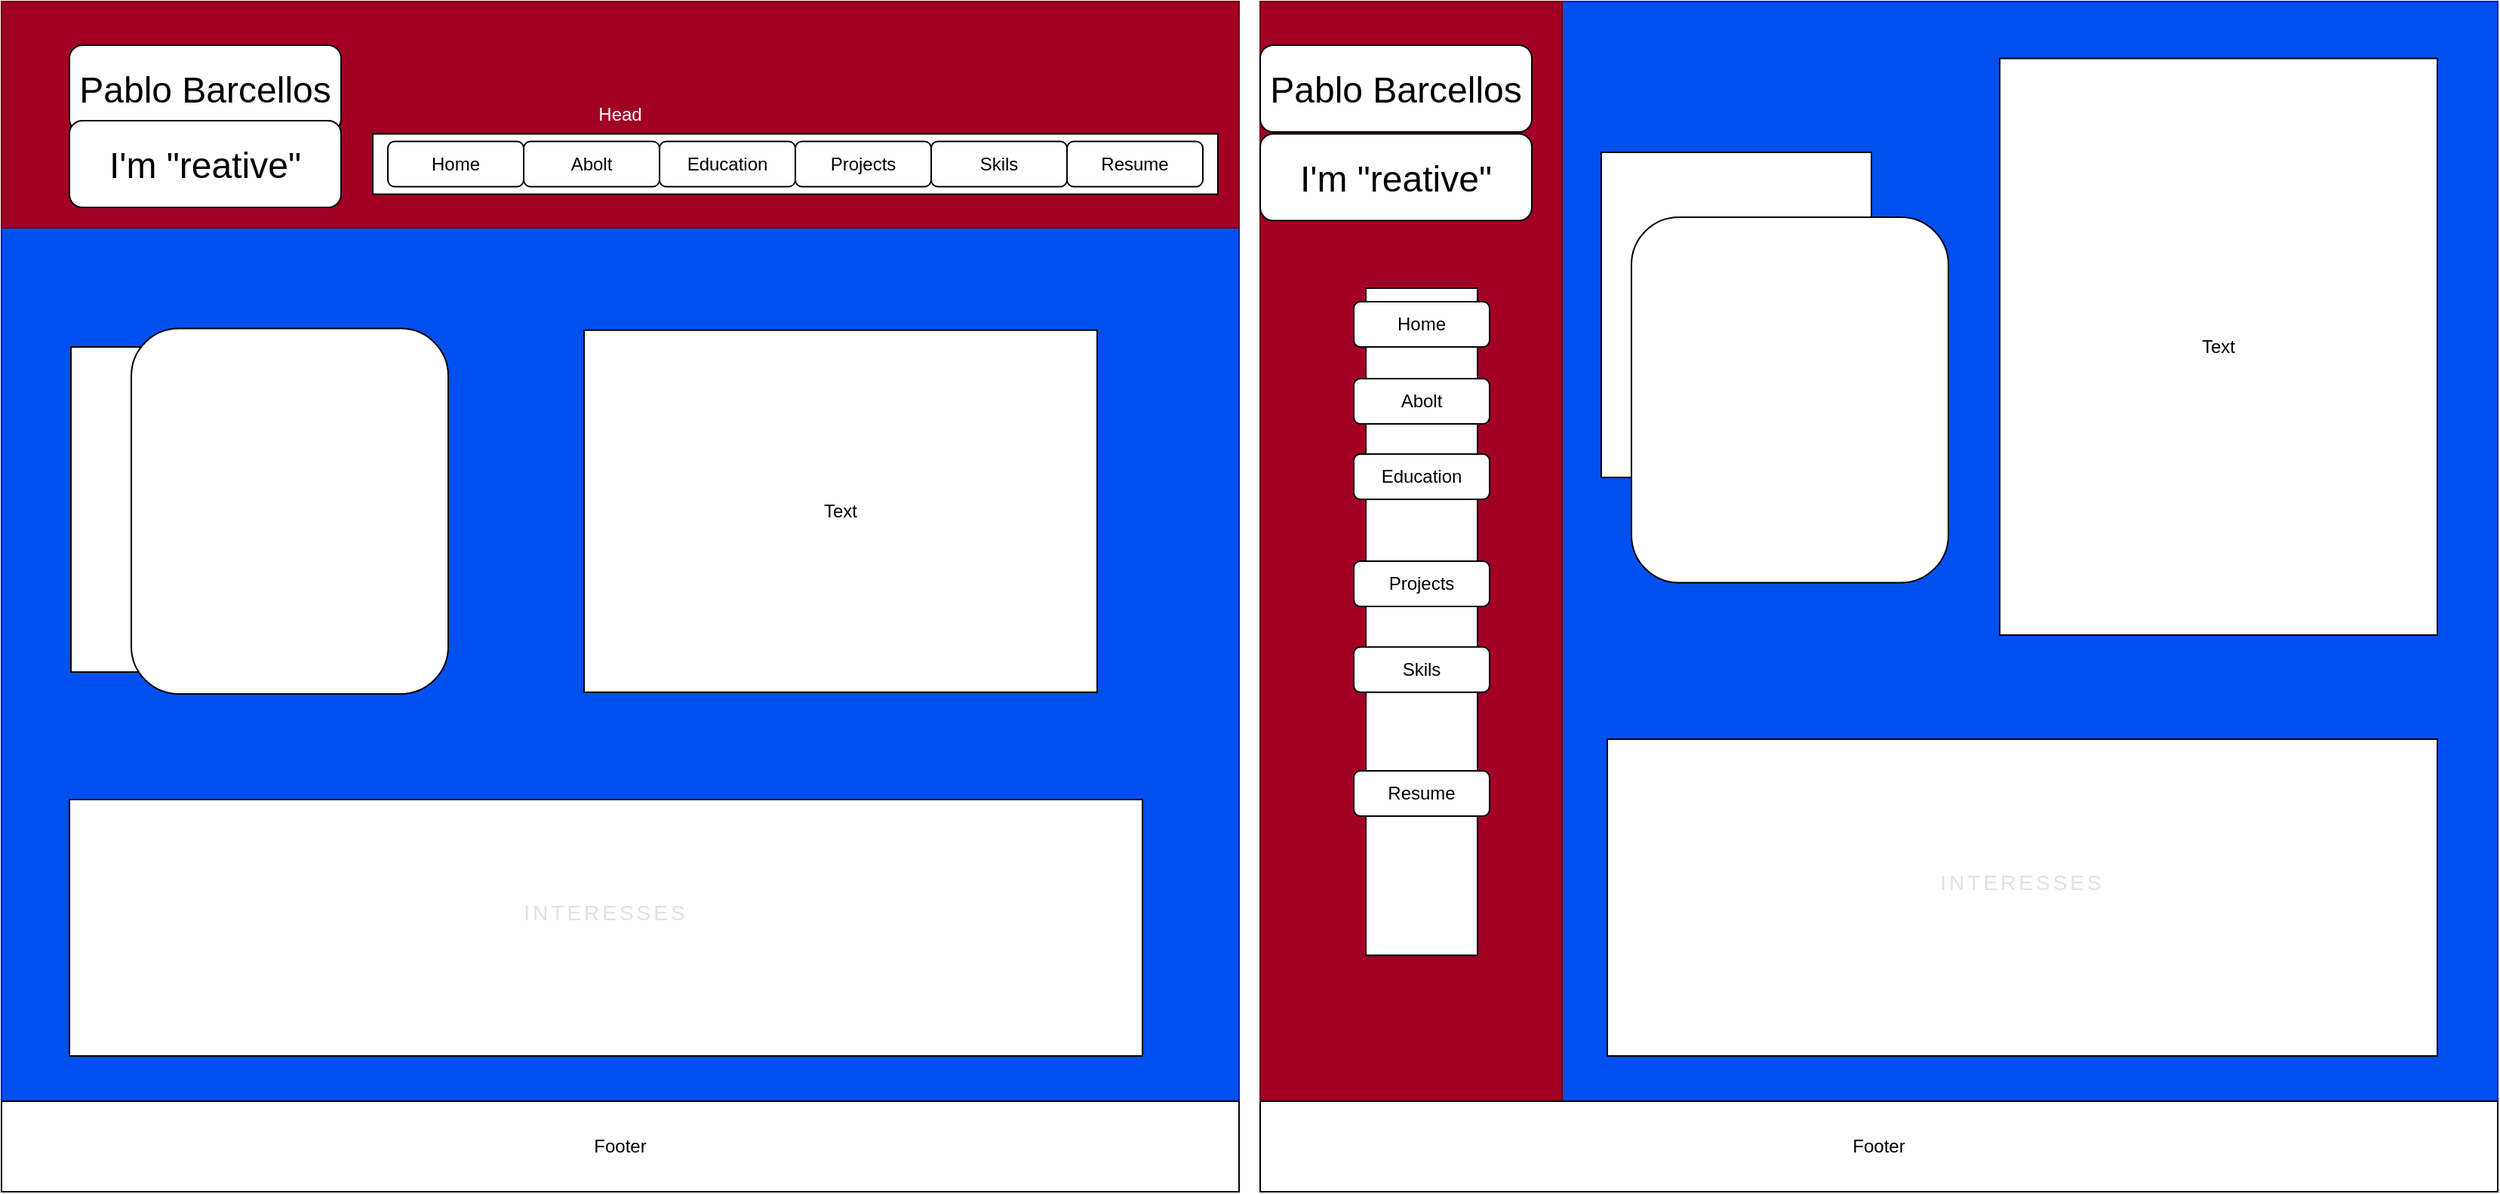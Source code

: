 <mxfile>
    <diagram name="Página-1" id="O321bfyyZBPheD9Pxt3D">
        <mxGraphModel dx="1883" dy="2722" grid="1" gridSize="10" guides="1" tooltips="1" connect="1" arrows="1" fold="1" page="1" pageScale="1" pageWidth="827" pageHeight="1169" math="0" shadow="0">
            <root>
                <mxCell id="0"/>
                <mxCell id="1" parent="0"/>
                <mxCell id="2D3jCIZ7aBYVxYr3jZvB-2" value="Body" style="rounded=0;whiteSpace=wrap;html=1;fillColor=#0050ef;fontColor=#ffffff;strokeColor=#001DBC;" parent="1" vertex="1">
                    <mxGeometry y="-970" width="820" height="729" as="geometry"/>
                </mxCell>
                <mxCell id="2D3jCIZ7aBYVxYr3jZvB-3" value="Head" style="rounded=0;whiteSpace=wrap;html=1;fillColor=#a20025;fontColor=#ffffff;strokeColor=#6F0000;" parent="1" vertex="1">
                    <mxGeometry y="-970" width="820" height="150" as="geometry"/>
                </mxCell>
                <mxCell id="2D3jCIZ7aBYVxYr3jZvB-5" value="Footer" style="rounded=0;whiteSpace=wrap;html=1;" parent="1" vertex="1">
                    <mxGeometry y="-241" width="820" height="60" as="geometry"/>
                </mxCell>
                <mxCell id="3" value="" style="rounded=0;whiteSpace=wrap;html=1;" parent="1" vertex="1">
                    <mxGeometry x="246" y="-882.25" width="560" height="40" as="geometry"/>
                </mxCell>
                <mxCell id="4" value="Home" style="rounded=1;whiteSpace=wrap;html=1;" parent="1" vertex="1">
                    <mxGeometry x="256" y="-877.25" width="90" height="30" as="geometry"/>
                </mxCell>
                <mxCell id="6" value="Abolt" style="rounded=1;whiteSpace=wrap;html=1;" parent="1" vertex="1">
                    <mxGeometry x="346" y="-877.25" width="90" height="30" as="geometry"/>
                </mxCell>
                <mxCell id="7" value="Education" style="rounded=1;whiteSpace=wrap;html=1;" parent="1" vertex="1">
                    <mxGeometry x="436" y="-877.25" width="90" height="30" as="geometry"/>
                </mxCell>
                <mxCell id="8" value="Projects" style="rounded=1;whiteSpace=wrap;html=1;" parent="1" vertex="1">
                    <mxGeometry x="526" y="-877.25" width="90" height="30" as="geometry"/>
                </mxCell>
                <mxCell id="9" value="Skils" style="rounded=1;whiteSpace=wrap;html=1;" parent="1" vertex="1">
                    <mxGeometry x="616" y="-877.25" width="90" height="30" as="geometry"/>
                </mxCell>
                <mxCell id="10" value="Resume" style="rounded=1;whiteSpace=wrap;html=1;" parent="1" vertex="1">
                    <mxGeometry x="706" y="-877.25" width="90" height="30" as="geometry"/>
                </mxCell>
                <mxCell id="11" value="&lt;p style=&quot;line-height: 100%; font-size: 24px;&quot;&gt;Pablo Barcellos&lt;/p&gt;" style="rounded=1;whiteSpace=wrap;html=1;" parent="1" vertex="1">
                    <mxGeometry x="45" y="-941" width="180" height="57.5" as="geometry"/>
                </mxCell>
                <mxCell id="13" value="&lt;p style=&quot;line-height: 100%; font-size: 24px;&quot;&gt;I'm &quot;reative&quot;&lt;/p&gt;" style="rounded=1;whiteSpace=wrap;html=1;" parent="1" vertex="1">
                    <mxGeometry x="45" y="-891" width="180" height="57.5" as="geometry"/>
                </mxCell>
                <mxCell id="14" value="Img" style="rounded=0;whiteSpace=wrap;html=1;" parent="1" vertex="1">
                    <mxGeometry x="46" y="-741" width="179" height="215.5" as="geometry"/>
                </mxCell>
                <mxCell id="16" value="Text" style="rounded=0;whiteSpace=wrap;html=1;" parent="1" vertex="1">
                    <mxGeometry x="386" y="-752.12" width="340" height="240" as="geometry"/>
                </mxCell>
                <mxCell id="17" value="&lt;h2 style=&quot;box-sizing: border-box; margin: 0px 0px 20px; font-weight: 500; line-height: 1px; font-size: 14px; font-family: Poppins, sans-serif; padding: 0px; letter-spacing: 2px; text-transform: uppercase; color: rgb(222, 226, 230); text-align: left;&quot;&gt;INTEREsses&lt;/h2&gt;" style="rounded=0;whiteSpace=wrap;html=1;" parent="1" vertex="1">
                    <mxGeometry x="45" y="-441" width="711" height="170" as="geometry"/>
                </mxCell>
                <mxCell id="18" value="" style="rounded=1;whiteSpace=wrap;html=1;" parent="1" vertex="1">
                    <mxGeometry x="86" y="-753.24" width="210" height="242.25" as="geometry"/>
                </mxCell>
                <mxCell id="19" value="Body" style="rounded=0;whiteSpace=wrap;html=1;fillColor=#0050ef;fontColor=#ffffff;strokeColor=#001DBC;" vertex="1" parent="1">
                    <mxGeometry x="834" y="-970" width="820" height="729" as="geometry"/>
                </mxCell>
                <mxCell id="20" value="Head" style="rounded=0;whiteSpace=wrap;html=1;fillColor=#a20025;fontColor=#ffffff;strokeColor=#6F0000;" vertex="1" parent="1">
                    <mxGeometry x="834" y="-970" width="200" height="730" as="geometry"/>
                </mxCell>
                <mxCell id="21" value="Footer" style="rounded=0;whiteSpace=wrap;html=1;" vertex="1" parent="1">
                    <mxGeometry x="834" y="-241" width="820" height="60" as="geometry"/>
                </mxCell>
                <mxCell id="22" value="" style="rounded=0;whiteSpace=wrap;html=1;" vertex="1" parent="1">
                    <mxGeometry x="904" y="-780" width="74" height="442.25" as="geometry"/>
                </mxCell>
                <mxCell id="23" value="Home" style="rounded=1;whiteSpace=wrap;html=1;" vertex="1" parent="1">
                    <mxGeometry x="896" y="-771" width="90" height="30" as="geometry"/>
                </mxCell>
                <mxCell id="24" value="Abolt" style="rounded=1;whiteSpace=wrap;html=1;" vertex="1" parent="1">
                    <mxGeometry x="896" y="-720" width="90" height="30" as="geometry"/>
                </mxCell>
                <mxCell id="25" value="Education" style="rounded=1;whiteSpace=wrap;html=1;" vertex="1" parent="1">
                    <mxGeometry x="896" y="-670" width="90" height="30" as="geometry"/>
                </mxCell>
                <mxCell id="26" value="Projects" style="rounded=1;whiteSpace=wrap;html=1;" vertex="1" parent="1">
                    <mxGeometry x="896" y="-599" width="90" height="30" as="geometry"/>
                </mxCell>
                <mxCell id="27" value="Skils" style="rounded=1;whiteSpace=wrap;html=1;" vertex="1" parent="1">
                    <mxGeometry x="896" y="-542.12" width="90" height="30" as="geometry"/>
                </mxCell>
                <mxCell id="28" value="Resume" style="rounded=1;whiteSpace=wrap;html=1;" vertex="1" parent="1">
                    <mxGeometry x="896" y="-460" width="90" height="30" as="geometry"/>
                </mxCell>
                <mxCell id="29" value="&lt;p style=&quot;line-height: 100%; font-size: 24px;&quot;&gt;Pablo Barcellos&lt;/p&gt;" style="rounded=1;whiteSpace=wrap;html=1;" vertex="1" parent="1">
                    <mxGeometry x="834" y="-941" width="180" height="57.5" as="geometry"/>
                </mxCell>
                <mxCell id="30" value="&lt;p style=&quot;line-height: 100%; font-size: 24px;&quot;&gt;I'm &quot;reative&quot;&lt;/p&gt;" style="rounded=1;whiteSpace=wrap;html=1;" vertex="1" parent="1">
                    <mxGeometry x="834" y="-882.25" width="180" height="57.5" as="geometry"/>
                </mxCell>
                <mxCell id="31" value="Img" style="rounded=0;whiteSpace=wrap;html=1;" vertex="1" parent="1">
                    <mxGeometry x="1060" y="-870" width="179" height="215.5" as="geometry"/>
                </mxCell>
                <mxCell id="32" value="Text" style="rounded=0;whiteSpace=wrap;html=1;" vertex="1" parent="1">
                    <mxGeometry x="1324" y="-932.25" width="290" height="382.25" as="geometry"/>
                </mxCell>
                <mxCell id="33" value="&lt;h2 style=&quot;box-sizing: border-box; margin: 0px 0px 20px; font-weight: 500; line-height: 1px; font-size: 14px; font-family: Poppins, sans-serif; padding: 0px; letter-spacing: 2px; text-transform: uppercase; color: rgb(222, 226, 230); text-align: left;&quot;&gt;INTEREsses&lt;/h2&gt;" style="rounded=0;whiteSpace=wrap;html=1;" vertex="1" parent="1">
                    <mxGeometry x="1064" y="-481" width="550" height="210" as="geometry"/>
                </mxCell>
                <mxCell id="34" value="" style="rounded=1;whiteSpace=wrap;html=1;" vertex="1" parent="1">
                    <mxGeometry x="1080" y="-827" width="210" height="242.25" as="geometry"/>
                </mxCell>
            </root>
        </mxGraphModel>
    </diagram>
</mxfile>